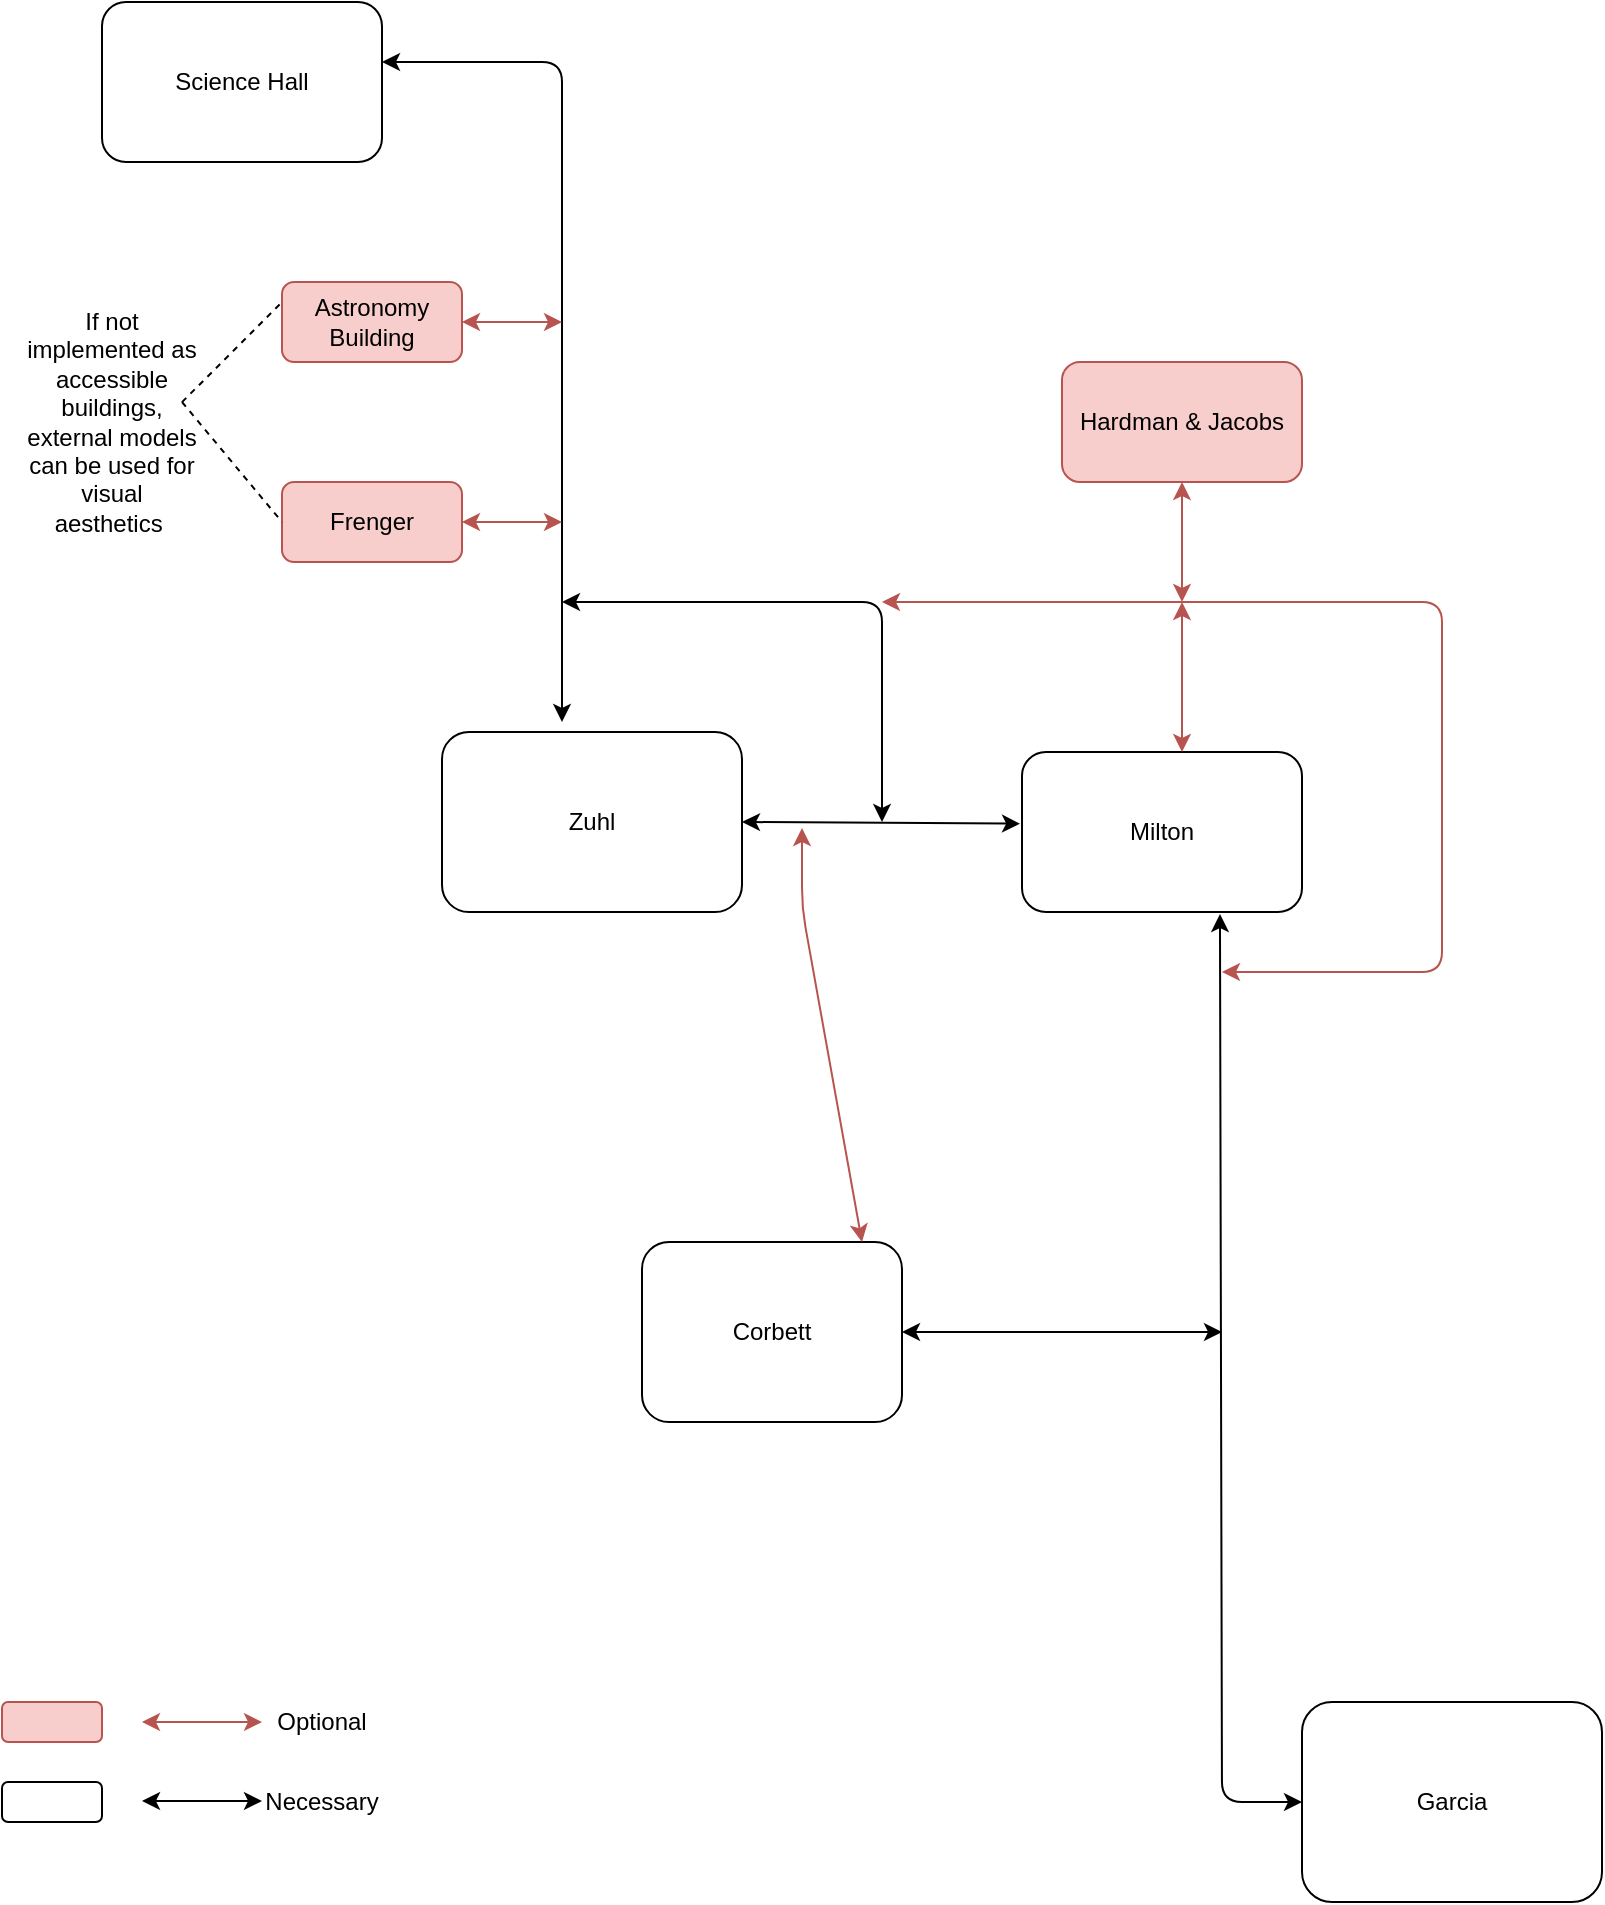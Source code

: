 <mxfile version="10.6.3" type="google"><diagram id="irMlCTanvvL8aFXjCUfh" name="Page-1"><mxGraphModel dx="1640" dy="899" grid="1" gridSize="10" guides="1" tooltips="1" connect="1" arrows="1" fold="1" page="1" pageScale="1" pageWidth="850" pageHeight="1100" math="0" shadow="0"><root><mxCell id="0"/><mxCell id="1" parent="0"/><mxCell id="QQCmiOg_woWJPTLy1zq7-1" value="Garcia" style="rounded=1;whiteSpace=wrap;html=1;" vertex="1" parent="1"><mxGeometry x="660" y="890" width="150" height="100" as="geometry"/></mxCell><mxCell id="QQCmiOg_woWJPTLy1zq7-4" value="Milton&lt;br&gt;" style="rounded=1;whiteSpace=wrap;html=1;" vertex="1" parent="1"><mxGeometry x="520" y="415" width="140" height="80" as="geometry"/></mxCell><mxCell id="QQCmiOg_woWJPTLy1zq7-5" value="Corbett" style="rounded=1;whiteSpace=wrap;html=1;" vertex="1" parent="1"><mxGeometry x="330" y="660" width="130" height="90" as="geometry"/></mxCell><mxCell id="QQCmiOg_woWJPTLy1zq7-6" value="Science Hall&lt;br&gt;" style="rounded=1;whiteSpace=wrap;html=1;" vertex="1" parent="1"><mxGeometry x="60" y="40" width="140" height="80" as="geometry"/></mxCell><mxCell id="QQCmiOg_woWJPTLy1zq7-7" value="Zuhl" style="rounded=1;whiteSpace=wrap;html=1;" vertex="1" parent="1"><mxGeometry x="230" y="405" width="150" height="90" as="geometry"/></mxCell><mxCell id="QQCmiOg_woWJPTLy1zq7-8" value="" style="endArrow=classic;startArrow=classic;html=1;exitX=0;exitY=0.5;exitDx=0;exitDy=0;entryX=0.707;entryY=1.013;entryDx=0;entryDy=0;entryPerimeter=0;" edge="1" parent="1" source="QQCmiOg_woWJPTLy1zq7-1" target="QQCmiOg_woWJPTLy1zq7-4"><mxGeometry width="50" height="50" relative="1" as="geometry"><mxPoint x="620" y="840" as="sourcePoint"/><mxPoint x="670" y="790" as="targetPoint"/><Array as="points"><mxPoint x="620" y="940"/></Array></mxGeometry></mxCell><mxCell id="QQCmiOg_woWJPTLy1zq7-9" value="" style="endArrow=classic;startArrow=classic;html=1;" edge="1" parent="1" source="QQCmiOg_woWJPTLy1zq7-5"><mxGeometry width="50" height="50" relative="1" as="geometry"><mxPoint x="520" y="720" as="sourcePoint"/><mxPoint x="620" y="705" as="targetPoint"/></mxGeometry></mxCell><mxCell id="QQCmiOg_woWJPTLy1zq7-10" value="" style="endArrow=classic;startArrow=classic;html=1;exitX=1;exitY=0.5;exitDx=0;exitDy=0;entryX=-0.007;entryY=0.448;entryDx=0;entryDy=0;entryPerimeter=0;" edge="1" parent="1" source="QQCmiOg_woWJPTLy1zq7-7" target="QQCmiOg_woWJPTLy1zq7-4"><mxGeometry width="50" height="50" relative="1" as="geometry"><mxPoint x="425" y="475" as="sourcePoint"/><mxPoint x="475" y="425" as="targetPoint"/></mxGeometry></mxCell><mxCell id="QQCmiOg_woWJPTLy1zq7-11" value="" style="endArrow=classic;startArrow=classic;html=1;entryX=1;entryY=0.375;entryDx=0;entryDy=0;entryPerimeter=0;" edge="1" parent="1" target="QQCmiOg_woWJPTLy1zq7-6"><mxGeometry width="50" height="50" relative="1" as="geometry"><mxPoint x="290" y="400" as="sourcePoint"/><mxPoint x="350" y="60" as="targetPoint"/><Array as="points"><mxPoint x="290" y="70"/></Array></mxGeometry></mxCell><mxCell id="QQCmiOg_woWJPTLy1zq7-12" value="" style="endArrow=classic;startArrow=classic;html=1;" edge="1" parent="1"><mxGeometry width="50" height="50" relative="1" as="geometry"><mxPoint x="450" y="450" as="sourcePoint"/><mxPoint x="290" y="340" as="targetPoint"/><Array as="points"><mxPoint x="450" y="340"/></Array></mxGeometry></mxCell><mxCell id="QQCmiOg_woWJPTLy1zq7-13" value="" style="endArrow=classic;startArrow=classic;html=1;" edge="1" parent="1"><mxGeometry width="50" height="50" relative="1" as="geometry"><mxPoint x="80" y="939.5" as="sourcePoint"/><mxPoint x="140" y="939.5" as="targetPoint"/></mxGeometry></mxCell><mxCell id="QQCmiOg_woWJPTLy1zq7-14" value="" style="endArrow=classic;startArrow=classic;html=1;fillColor=#f8cecc;strokeColor=#b85450;" edge="1" parent="1"><mxGeometry width="50" height="50" relative="1" as="geometry"><mxPoint x="80" y="900" as="sourcePoint"/><mxPoint x="140" y="900" as="targetPoint"/></mxGeometry></mxCell><mxCell id="QQCmiOg_woWJPTLy1zq7-15" value="" style="rounded=1;whiteSpace=wrap;html=1;" vertex="1" parent="1"><mxGeometry x="10" y="930" width="50" height="20" as="geometry"/></mxCell><mxCell id="QQCmiOg_woWJPTLy1zq7-16" value="" style="rounded=1;whiteSpace=wrap;html=1;fillColor=#f8cecc;strokeColor=#b85450;" vertex="1" parent="1"><mxGeometry x="10" y="890" width="50" height="20" as="geometry"/></mxCell><mxCell id="QQCmiOg_woWJPTLy1zq7-17" value="Optional&lt;br&gt;" style="text;html=1;strokeColor=none;fillColor=none;align=center;verticalAlign=middle;whiteSpace=wrap;rounded=0;" vertex="1" parent="1"><mxGeometry x="150" y="890" width="40" height="20" as="geometry"/></mxCell><mxCell id="QQCmiOg_woWJPTLy1zq7-18" value="Necessary&lt;br&gt;" style="text;html=1;strokeColor=none;fillColor=none;align=center;verticalAlign=middle;whiteSpace=wrap;rounded=0;" vertex="1" parent="1"><mxGeometry x="140" y="930" width="60" height="20" as="geometry"/></mxCell><mxCell id="QQCmiOg_woWJPTLy1zq7-19" value="Hardman &amp;amp; Jacobs" style="rounded=1;whiteSpace=wrap;html=1;fillColor=#f8cecc;strokeColor=#b85450;" vertex="1" parent="1"><mxGeometry x="540" y="220" width="120" height="60" as="geometry"/></mxCell><mxCell id="QQCmiOg_woWJPTLy1zq7-21" value="" style="endArrow=classic;startArrow=classic;html=1;fillColor=#f8cecc;strokeColor=#b85450;" edge="1" parent="1"><mxGeometry width="50" height="50" relative="1" as="geometry"><mxPoint x="620" y="525" as="sourcePoint"/><mxPoint x="450" y="340" as="targetPoint"/><Array as="points"><mxPoint x="730" y="525"/><mxPoint x="730" y="340"/></Array></mxGeometry></mxCell><mxCell id="QQCmiOg_woWJPTLy1zq7-22" value="" style="endArrow=classic;startArrow=classic;html=1;fillColor=#f8cecc;strokeColor=#b85450;" edge="1" parent="1"><mxGeometry width="50" height="50" relative="1" as="geometry"><mxPoint x="600" y="415" as="sourcePoint"/><mxPoint x="600" y="340" as="targetPoint"/></mxGeometry></mxCell><mxCell id="QQCmiOg_woWJPTLy1zq7-24" value="" style="endArrow=classic;startArrow=classic;html=1;fillColor=#f8cecc;strokeColor=#b85450;" edge="1" parent="1"><mxGeometry width="50" height="50" relative="1" as="geometry"><mxPoint x="600" y="340" as="sourcePoint"/><mxPoint x="600" y="280" as="targetPoint"/></mxGeometry></mxCell><mxCell id="QQCmiOg_woWJPTLy1zq7-25" value="" style="endArrow=classic;startArrow=classic;html=1;fillColor=#f8cecc;strokeColor=#b85450;" edge="1" parent="1"><mxGeometry width="50" height="50" relative="1" as="geometry"><mxPoint x="240" y="300" as="sourcePoint"/><mxPoint x="290" y="300" as="targetPoint"/></mxGeometry></mxCell><mxCell id="QQCmiOg_woWJPTLy1zq7-26" value="" style="endArrow=classic;startArrow=classic;html=1;fillColor=#f8cecc;strokeColor=#b85450;" edge="1" parent="1"><mxGeometry width="50" height="50" relative="1" as="geometry"><mxPoint x="240" y="200" as="sourcePoint"/><mxPoint x="290" y="200" as="targetPoint"/></mxGeometry></mxCell><mxCell id="QQCmiOg_woWJPTLy1zq7-27" value="Frenger&lt;br&gt;" style="rounded=1;whiteSpace=wrap;html=1;fillColor=#f8cecc;strokeColor=#b85450;" vertex="1" parent="1"><mxGeometry x="150" y="280" width="90" height="40" as="geometry"/></mxCell><mxCell id="QQCmiOg_woWJPTLy1zq7-28" value="Astronomy Building" style="rounded=1;whiteSpace=wrap;html=1;fillColor=#f8cecc;strokeColor=#b85450;" vertex="1" parent="1"><mxGeometry x="150" y="180" width="90" height="40" as="geometry"/></mxCell><mxCell id="QQCmiOg_woWJPTLy1zq7-29" value="If not implemented as accessible buildings, external models can be used for visual aesthetics&amp;nbsp;" style="text;html=1;strokeColor=none;fillColor=none;align=center;verticalAlign=middle;whiteSpace=wrap;rounded=0;" vertex="1" parent="1"><mxGeometry x="20" y="179.857" width="90" height="140" as="geometry"/></mxCell><mxCell id="QQCmiOg_woWJPTLy1zq7-30" value="" style="endArrow=none;dashed=1;html=1;" edge="1" parent="1"><mxGeometry width="50" height="50" relative="1" as="geometry"><mxPoint x="100" y="240.071" as="sourcePoint"/><mxPoint x="150" y="190.071" as="targetPoint"/></mxGeometry></mxCell><mxCell id="QQCmiOg_woWJPTLy1zq7-31" value="" style="endArrow=none;dashed=1;html=1;entryX=0;entryY=0.5;entryDx=0;entryDy=0;" edge="1" parent="1" target="QQCmiOg_woWJPTLy1zq7-27"><mxGeometry width="50" height="50" relative="1" as="geometry"><mxPoint x="100" y="240" as="sourcePoint"/><mxPoint x="160" y="200.071" as="targetPoint"/></mxGeometry></mxCell><mxCell id="QQCmiOg_woWJPTLy1zq7-33" value="" style="endArrow=classic;startArrow=classic;html=1;fillColor=#f8cecc;strokeColor=#b85450;" edge="1" parent="1"><mxGeometry width="50" height="50" relative="1" as="geometry"><mxPoint x="440" y="660" as="sourcePoint"/><mxPoint x="410" y="453" as="targetPoint"/><Array as="points"><mxPoint x="410" y="493"/></Array></mxGeometry></mxCell></root></mxGraphModel></diagram></mxfile>